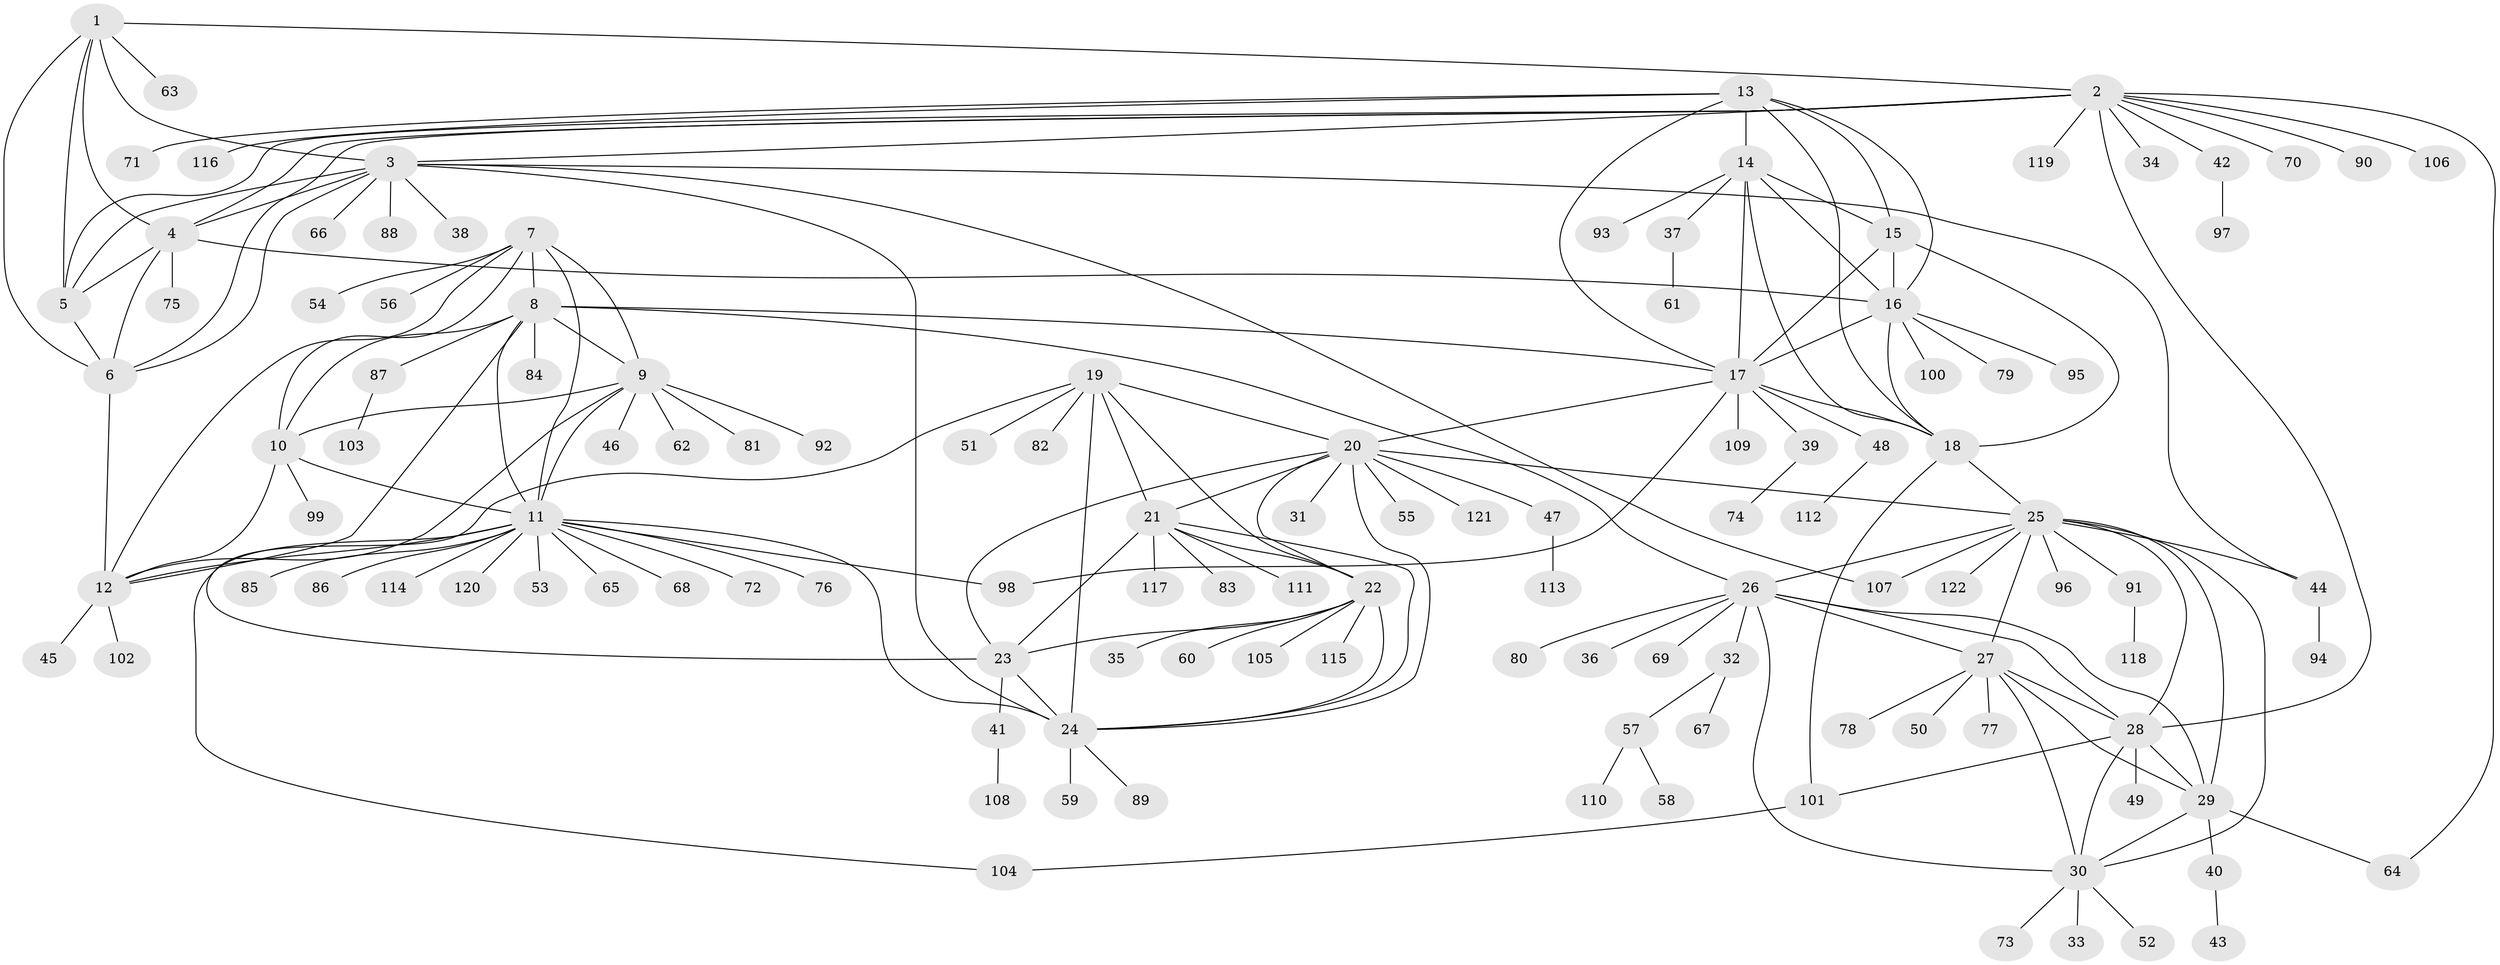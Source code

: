 // Generated by graph-tools (version 1.1) at 2025/26/03/09/25 03:26:37]
// undirected, 122 vertices, 183 edges
graph export_dot {
graph [start="1"]
  node [color=gray90,style=filled];
  1;
  2;
  3;
  4;
  5;
  6;
  7;
  8;
  9;
  10;
  11;
  12;
  13;
  14;
  15;
  16;
  17;
  18;
  19;
  20;
  21;
  22;
  23;
  24;
  25;
  26;
  27;
  28;
  29;
  30;
  31;
  32;
  33;
  34;
  35;
  36;
  37;
  38;
  39;
  40;
  41;
  42;
  43;
  44;
  45;
  46;
  47;
  48;
  49;
  50;
  51;
  52;
  53;
  54;
  55;
  56;
  57;
  58;
  59;
  60;
  61;
  62;
  63;
  64;
  65;
  66;
  67;
  68;
  69;
  70;
  71;
  72;
  73;
  74;
  75;
  76;
  77;
  78;
  79;
  80;
  81;
  82;
  83;
  84;
  85;
  86;
  87;
  88;
  89;
  90;
  91;
  92;
  93;
  94;
  95;
  96;
  97;
  98;
  99;
  100;
  101;
  102;
  103;
  104;
  105;
  106;
  107;
  108;
  109;
  110;
  111;
  112;
  113;
  114;
  115;
  116;
  117;
  118;
  119;
  120;
  121;
  122;
  1 -- 2;
  1 -- 3;
  1 -- 4;
  1 -- 5;
  1 -- 6;
  1 -- 63;
  2 -- 3;
  2 -- 4;
  2 -- 5;
  2 -- 6;
  2 -- 28;
  2 -- 34;
  2 -- 42;
  2 -- 64;
  2 -- 70;
  2 -- 90;
  2 -- 106;
  2 -- 119;
  3 -- 4;
  3 -- 5;
  3 -- 6;
  3 -- 24;
  3 -- 38;
  3 -- 44;
  3 -- 66;
  3 -- 88;
  3 -- 107;
  4 -- 5;
  4 -- 6;
  4 -- 16;
  4 -- 75;
  5 -- 6;
  6 -- 12;
  7 -- 8;
  7 -- 9;
  7 -- 10;
  7 -- 11;
  7 -- 12;
  7 -- 54;
  7 -- 56;
  8 -- 9;
  8 -- 10;
  8 -- 11;
  8 -- 12;
  8 -- 17;
  8 -- 26;
  8 -- 84;
  8 -- 87;
  9 -- 10;
  9 -- 11;
  9 -- 12;
  9 -- 46;
  9 -- 62;
  9 -- 81;
  9 -- 92;
  10 -- 11;
  10 -- 12;
  10 -- 99;
  11 -- 12;
  11 -- 24;
  11 -- 53;
  11 -- 65;
  11 -- 68;
  11 -- 72;
  11 -- 76;
  11 -- 85;
  11 -- 86;
  11 -- 98;
  11 -- 104;
  11 -- 114;
  11 -- 120;
  12 -- 45;
  12 -- 102;
  13 -- 14;
  13 -- 15;
  13 -- 16;
  13 -- 17;
  13 -- 18;
  13 -- 71;
  13 -- 116;
  14 -- 15;
  14 -- 16;
  14 -- 17;
  14 -- 18;
  14 -- 37;
  14 -- 93;
  15 -- 16;
  15 -- 17;
  15 -- 18;
  16 -- 17;
  16 -- 18;
  16 -- 79;
  16 -- 95;
  16 -- 100;
  17 -- 18;
  17 -- 20;
  17 -- 39;
  17 -- 48;
  17 -- 98;
  17 -- 109;
  18 -- 25;
  18 -- 101;
  19 -- 20;
  19 -- 21;
  19 -- 22;
  19 -- 23;
  19 -- 24;
  19 -- 51;
  19 -- 82;
  20 -- 21;
  20 -- 22;
  20 -- 23;
  20 -- 24;
  20 -- 25;
  20 -- 31;
  20 -- 47;
  20 -- 55;
  20 -- 121;
  21 -- 22;
  21 -- 23;
  21 -- 24;
  21 -- 83;
  21 -- 111;
  21 -- 117;
  22 -- 23;
  22 -- 24;
  22 -- 35;
  22 -- 60;
  22 -- 105;
  22 -- 115;
  23 -- 24;
  23 -- 41;
  24 -- 59;
  24 -- 89;
  25 -- 26;
  25 -- 27;
  25 -- 28;
  25 -- 29;
  25 -- 30;
  25 -- 44;
  25 -- 91;
  25 -- 96;
  25 -- 107;
  25 -- 122;
  26 -- 27;
  26 -- 28;
  26 -- 29;
  26 -- 30;
  26 -- 32;
  26 -- 36;
  26 -- 69;
  26 -- 80;
  27 -- 28;
  27 -- 29;
  27 -- 30;
  27 -- 50;
  27 -- 77;
  27 -- 78;
  28 -- 29;
  28 -- 30;
  28 -- 49;
  28 -- 101;
  29 -- 30;
  29 -- 40;
  29 -- 64;
  30 -- 33;
  30 -- 52;
  30 -- 73;
  32 -- 57;
  32 -- 67;
  37 -- 61;
  39 -- 74;
  40 -- 43;
  41 -- 108;
  42 -- 97;
  44 -- 94;
  47 -- 113;
  48 -- 112;
  57 -- 58;
  57 -- 110;
  87 -- 103;
  91 -- 118;
  101 -- 104;
}
